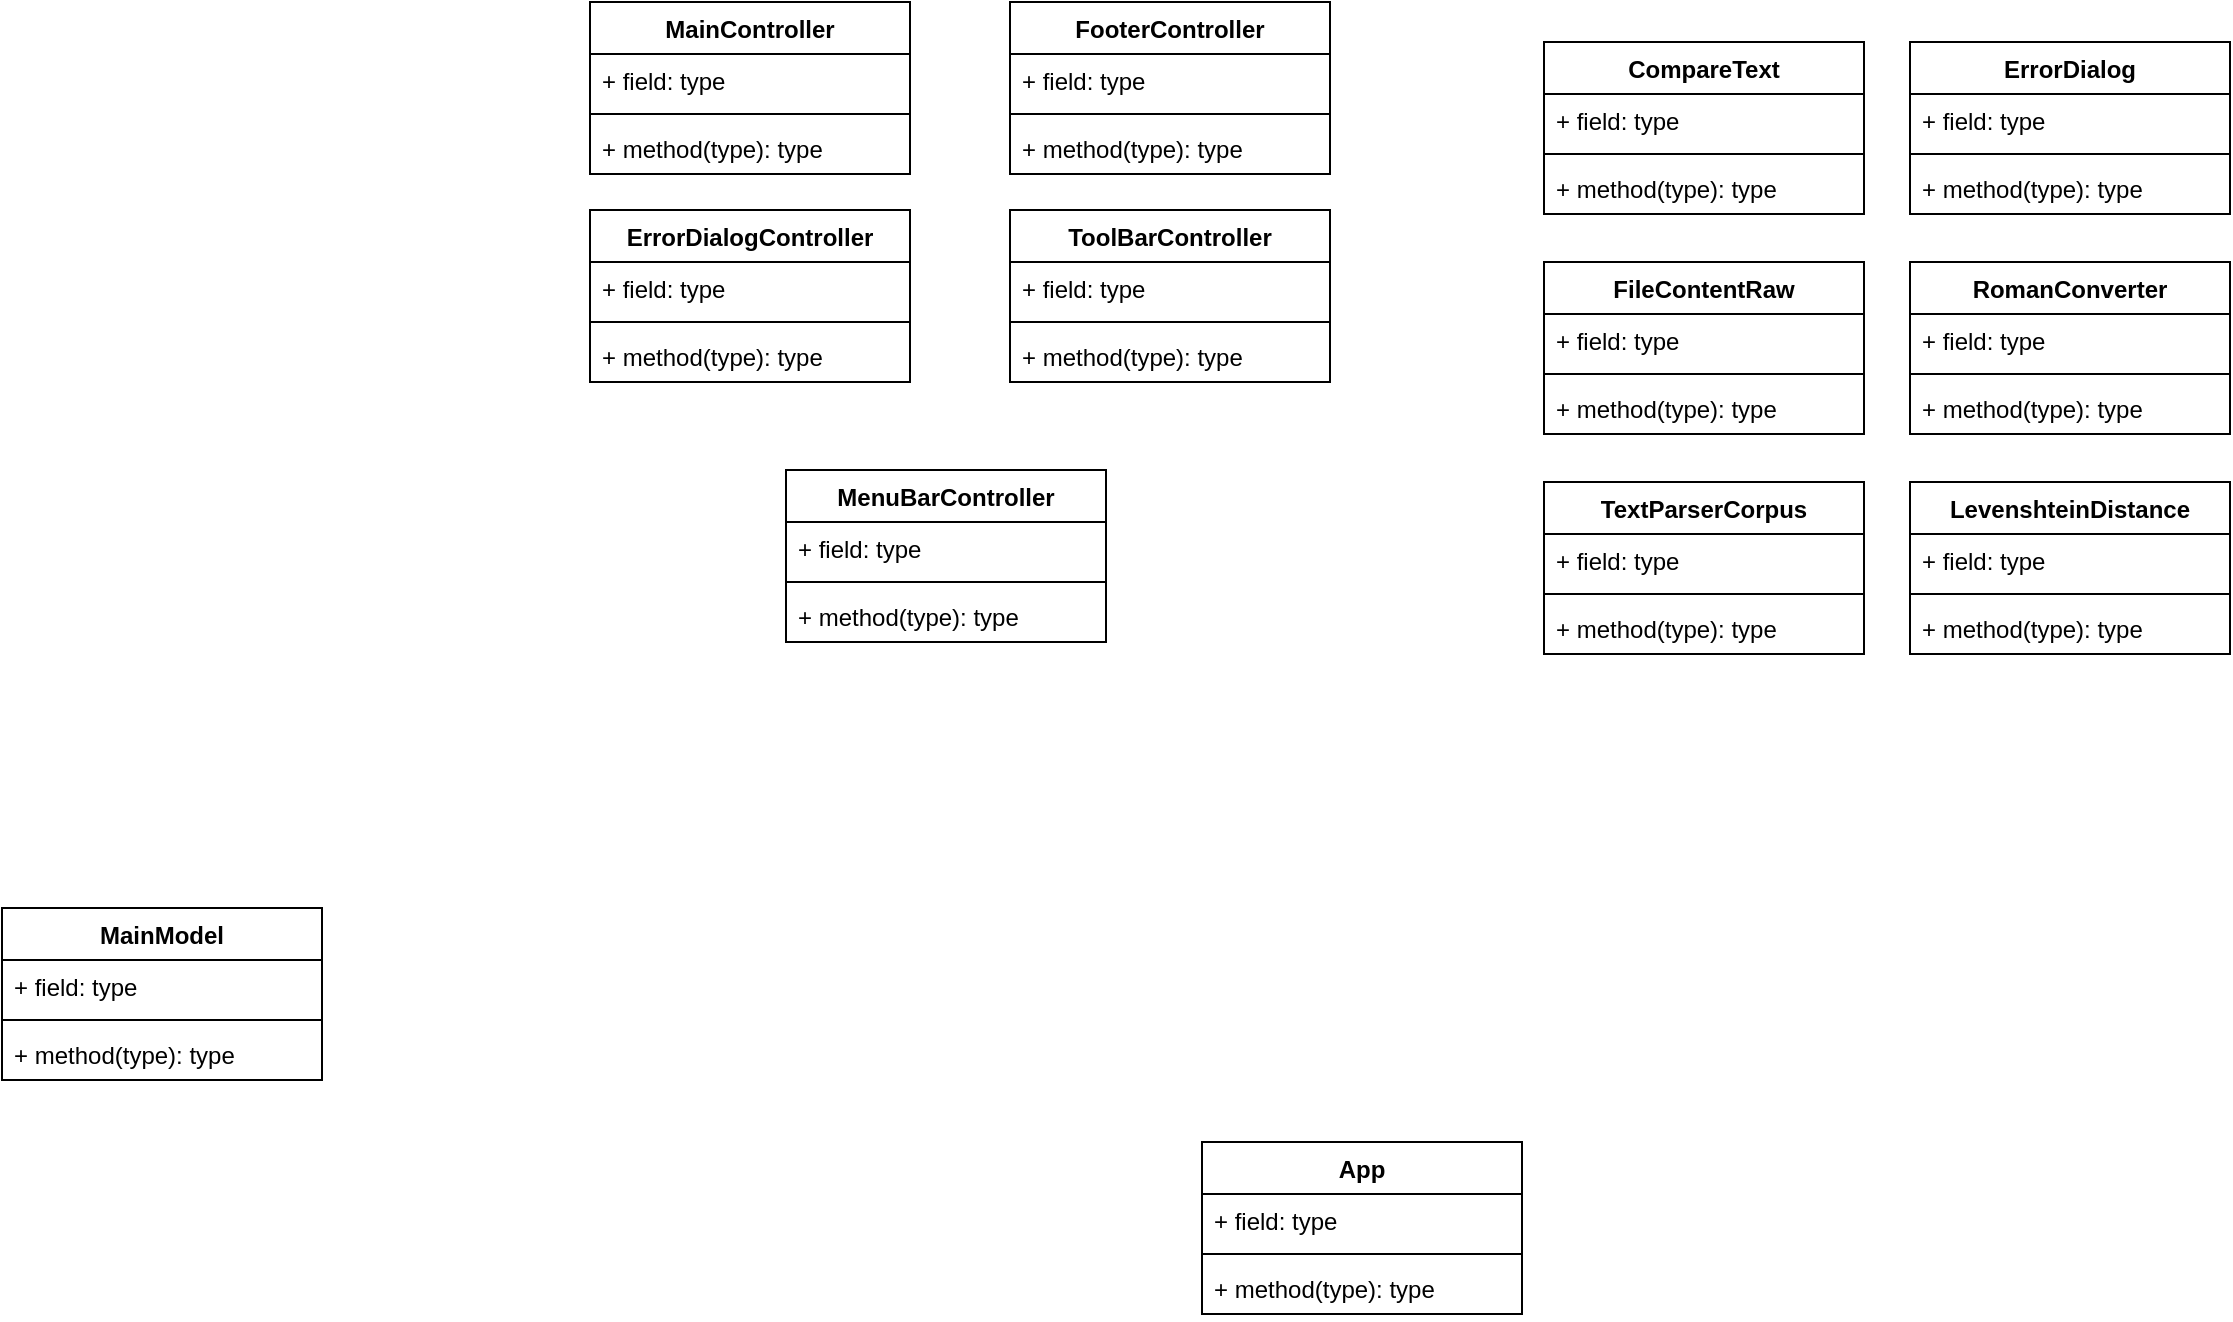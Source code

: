 <mxfile version="27.1.4">
  <diagram name="Page-1" id="NtCp1iWy8B9rU_QwBS_8">
    <mxGraphModel dx="2630" dy="629" grid="0" gridSize="10" guides="1" tooltips="1" connect="1" arrows="1" fold="1" page="1" pageScale="1" pageWidth="1654" pageHeight="2336" math="0" shadow="0">
      <root>
        <mxCell id="0" />
        <mxCell id="1" parent="0" />
        <mxCell id="Fbf1xGrs0dvDQtTSqf6u-2" value="MainController&lt;div&gt;&lt;br&gt;&lt;/div&gt;" style="swimlane;fontStyle=1;align=center;verticalAlign=top;childLayout=stackLayout;horizontal=1;startSize=26;horizontalStack=0;resizeParent=1;resizeParentMax=0;resizeLast=0;collapsible=1;marginBottom=0;whiteSpace=wrap;html=1;" vertex="1" parent="1">
          <mxGeometry x="270" y="20" width="160" height="86" as="geometry" />
        </mxCell>
        <mxCell id="Fbf1xGrs0dvDQtTSqf6u-3" value="+ field: type" style="text;strokeColor=none;fillColor=none;align=left;verticalAlign=top;spacingLeft=4;spacingRight=4;overflow=hidden;rotatable=0;points=[[0,0.5],[1,0.5]];portConstraint=eastwest;whiteSpace=wrap;html=1;" vertex="1" parent="Fbf1xGrs0dvDQtTSqf6u-2">
          <mxGeometry y="26" width="160" height="26" as="geometry" />
        </mxCell>
        <mxCell id="Fbf1xGrs0dvDQtTSqf6u-4" value="" style="line;strokeWidth=1;fillColor=none;align=left;verticalAlign=middle;spacingTop=-1;spacingLeft=3;spacingRight=3;rotatable=0;labelPosition=right;points=[];portConstraint=eastwest;strokeColor=inherit;" vertex="1" parent="Fbf1xGrs0dvDQtTSqf6u-2">
          <mxGeometry y="52" width="160" height="8" as="geometry" />
        </mxCell>
        <mxCell id="Fbf1xGrs0dvDQtTSqf6u-5" value="+ method(type): type" style="text;strokeColor=none;fillColor=none;align=left;verticalAlign=top;spacingLeft=4;spacingRight=4;overflow=hidden;rotatable=0;points=[[0,0.5],[1,0.5]];portConstraint=eastwest;whiteSpace=wrap;html=1;" vertex="1" parent="Fbf1xGrs0dvDQtTSqf6u-2">
          <mxGeometry y="60" width="160" height="26" as="geometry" />
        </mxCell>
        <mxCell id="Fbf1xGrs0dvDQtTSqf6u-7" value="&lt;div&gt;FooterController&lt;/div&gt;&lt;div&gt;&lt;br&gt;&lt;/div&gt;" style="swimlane;fontStyle=1;align=center;verticalAlign=top;childLayout=stackLayout;horizontal=1;startSize=26;horizontalStack=0;resizeParent=1;resizeParentMax=0;resizeLast=0;collapsible=1;marginBottom=0;whiteSpace=wrap;html=1;" vertex="1" parent="1">
          <mxGeometry x="480" y="20" width="160" height="86" as="geometry" />
        </mxCell>
        <mxCell id="Fbf1xGrs0dvDQtTSqf6u-8" value="+ field: type" style="text;strokeColor=none;fillColor=none;align=left;verticalAlign=top;spacingLeft=4;spacingRight=4;overflow=hidden;rotatable=0;points=[[0,0.5],[1,0.5]];portConstraint=eastwest;whiteSpace=wrap;html=1;" vertex="1" parent="Fbf1xGrs0dvDQtTSqf6u-7">
          <mxGeometry y="26" width="160" height="26" as="geometry" />
        </mxCell>
        <mxCell id="Fbf1xGrs0dvDQtTSqf6u-9" value="" style="line;strokeWidth=1;fillColor=none;align=left;verticalAlign=middle;spacingTop=-1;spacingLeft=3;spacingRight=3;rotatable=0;labelPosition=right;points=[];portConstraint=eastwest;strokeColor=inherit;" vertex="1" parent="Fbf1xGrs0dvDQtTSqf6u-7">
          <mxGeometry y="52" width="160" height="8" as="geometry" />
        </mxCell>
        <mxCell id="Fbf1xGrs0dvDQtTSqf6u-10" value="+ method(type): type" style="text;strokeColor=none;fillColor=none;align=left;verticalAlign=top;spacingLeft=4;spacingRight=4;overflow=hidden;rotatable=0;points=[[0,0.5],[1,0.5]];portConstraint=eastwest;whiteSpace=wrap;html=1;" vertex="1" parent="Fbf1xGrs0dvDQtTSqf6u-7">
          <mxGeometry y="60" width="160" height="26" as="geometry" />
        </mxCell>
        <mxCell id="Fbf1xGrs0dvDQtTSqf6u-11" value="MenuBarController&lt;div&gt;&lt;br&gt;&lt;/div&gt;" style="swimlane;fontStyle=1;align=center;verticalAlign=top;childLayout=stackLayout;horizontal=1;startSize=26;horizontalStack=0;resizeParent=1;resizeParentMax=0;resizeLast=0;collapsible=1;marginBottom=0;whiteSpace=wrap;html=1;" vertex="1" parent="1">
          <mxGeometry x="368" y="254" width="160" height="86" as="geometry" />
        </mxCell>
        <mxCell id="Fbf1xGrs0dvDQtTSqf6u-12" value="+ field: type" style="text;strokeColor=none;fillColor=none;align=left;verticalAlign=top;spacingLeft=4;spacingRight=4;overflow=hidden;rotatable=0;points=[[0,0.5],[1,0.5]];portConstraint=eastwest;whiteSpace=wrap;html=1;" vertex="1" parent="Fbf1xGrs0dvDQtTSqf6u-11">
          <mxGeometry y="26" width="160" height="26" as="geometry" />
        </mxCell>
        <mxCell id="Fbf1xGrs0dvDQtTSqf6u-13" value="" style="line;strokeWidth=1;fillColor=none;align=left;verticalAlign=middle;spacingTop=-1;spacingLeft=3;spacingRight=3;rotatable=0;labelPosition=right;points=[];portConstraint=eastwest;strokeColor=inherit;" vertex="1" parent="Fbf1xGrs0dvDQtTSqf6u-11">
          <mxGeometry y="52" width="160" height="8" as="geometry" />
        </mxCell>
        <mxCell id="Fbf1xGrs0dvDQtTSqf6u-14" value="+ method(type): type" style="text;strokeColor=none;fillColor=none;align=left;verticalAlign=top;spacingLeft=4;spacingRight=4;overflow=hidden;rotatable=0;points=[[0,0.5],[1,0.5]];portConstraint=eastwest;whiteSpace=wrap;html=1;" vertex="1" parent="Fbf1xGrs0dvDQtTSqf6u-11">
          <mxGeometry y="60" width="160" height="26" as="geometry" />
        </mxCell>
        <mxCell id="Fbf1xGrs0dvDQtTSqf6u-15" value="&lt;div&gt;ErrorDialogController&lt;/div&gt;&lt;div&gt;&lt;br&gt;&lt;/div&gt;" style="swimlane;fontStyle=1;align=center;verticalAlign=top;childLayout=stackLayout;horizontal=1;startSize=26;horizontalStack=0;resizeParent=1;resizeParentMax=0;resizeLast=0;collapsible=1;marginBottom=0;whiteSpace=wrap;html=1;" vertex="1" parent="1">
          <mxGeometry x="270" y="124" width="160" height="86" as="geometry" />
        </mxCell>
        <mxCell id="Fbf1xGrs0dvDQtTSqf6u-16" value="+ field: type" style="text;strokeColor=none;fillColor=none;align=left;verticalAlign=top;spacingLeft=4;spacingRight=4;overflow=hidden;rotatable=0;points=[[0,0.5],[1,0.5]];portConstraint=eastwest;whiteSpace=wrap;html=1;" vertex="1" parent="Fbf1xGrs0dvDQtTSqf6u-15">
          <mxGeometry y="26" width="160" height="26" as="geometry" />
        </mxCell>
        <mxCell id="Fbf1xGrs0dvDQtTSqf6u-17" value="" style="line;strokeWidth=1;fillColor=none;align=left;verticalAlign=middle;spacingTop=-1;spacingLeft=3;spacingRight=3;rotatable=0;labelPosition=right;points=[];portConstraint=eastwest;strokeColor=inherit;" vertex="1" parent="Fbf1xGrs0dvDQtTSqf6u-15">
          <mxGeometry y="52" width="160" height="8" as="geometry" />
        </mxCell>
        <mxCell id="Fbf1xGrs0dvDQtTSqf6u-18" value="+ method(type): type" style="text;strokeColor=none;fillColor=none;align=left;verticalAlign=top;spacingLeft=4;spacingRight=4;overflow=hidden;rotatable=0;points=[[0,0.5],[1,0.5]];portConstraint=eastwest;whiteSpace=wrap;html=1;" vertex="1" parent="Fbf1xGrs0dvDQtTSqf6u-15">
          <mxGeometry y="60" width="160" height="26" as="geometry" />
        </mxCell>
        <mxCell id="Fbf1xGrs0dvDQtTSqf6u-19" value="&lt;div&gt;ToolBarController&lt;/div&gt;&lt;div&gt;&lt;br&gt;&lt;/div&gt;" style="swimlane;fontStyle=1;align=center;verticalAlign=top;childLayout=stackLayout;horizontal=1;startSize=26;horizontalStack=0;resizeParent=1;resizeParentMax=0;resizeLast=0;collapsible=1;marginBottom=0;whiteSpace=wrap;html=1;" vertex="1" parent="1">
          <mxGeometry x="480" y="124" width="160" height="86" as="geometry" />
        </mxCell>
        <mxCell id="Fbf1xGrs0dvDQtTSqf6u-20" value="+ field: type" style="text;strokeColor=none;fillColor=none;align=left;verticalAlign=top;spacingLeft=4;spacingRight=4;overflow=hidden;rotatable=0;points=[[0,0.5],[1,0.5]];portConstraint=eastwest;whiteSpace=wrap;html=1;" vertex="1" parent="Fbf1xGrs0dvDQtTSqf6u-19">
          <mxGeometry y="26" width="160" height="26" as="geometry" />
        </mxCell>
        <mxCell id="Fbf1xGrs0dvDQtTSqf6u-21" value="" style="line;strokeWidth=1;fillColor=none;align=left;verticalAlign=middle;spacingTop=-1;spacingLeft=3;spacingRight=3;rotatable=0;labelPosition=right;points=[];portConstraint=eastwest;strokeColor=inherit;" vertex="1" parent="Fbf1xGrs0dvDQtTSqf6u-19">
          <mxGeometry y="52" width="160" height="8" as="geometry" />
        </mxCell>
        <mxCell id="Fbf1xGrs0dvDQtTSqf6u-22" value="+ method(type): type" style="text;strokeColor=none;fillColor=none;align=left;verticalAlign=top;spacingLeft=4;spacingRight=4;overflow=hidden;rotatable=0;points=[[0,0.5],[1,0.5]];portConstraint=eastwest;whiteSpace=wrap;html=1;" vertex="1" parent="Fbf1xGrs0dvDQtTSqf6u-19">
          <mxGeometry y="60" width="160" height="26" as="geometry" />
        </mxCell>
        <mxCell id="Fbf1xGrs0dvDQtTSqf6u-23" value="&lt;div&gt;MainModel&lt;/div&gt;" style="swimlane;fontStyle=1;align=center;verticalAlign=top;childLayout=stackLayout;horizontal=1;startSize=26;horizontalStack=0;resizeParent=1;resizeParentMax=0;resizeLast=0;collapsible=1;marginBottom=0;whiteSpace=wrap;html=1;" vertex="1" parent="1">
          <mxGeometry x="-24" y="473" width="160" height="86" as="geometry" />
        </mxCell>
        <mxCell id="Fbf1xGrs0dvDQtTSqf6u-24" value="+ field: type" style="text;strokeColor=none;fillColor=none;align=left;verticalAlign=top;spacingLeft=4;spacingRight=4;overflow=hidden;rotatable=0;points=[[0,0.5],[1,0.5]];portConstraint=eastwest;whiteSpace=wrap;html=1;" vertex="1" parent="Fbf1xGrs0dvDQtTSqf6u-23">
          <mxGeometry y="26" width="160" height="26" as="geometry" />
        </mxCell>
        <mxCell id="Fbf1xGrs0dvDQtTSqf6u-25" value="" style="line;strokeWidth=1;fillColor=none;align=left;verticalAlign=middle;spacingTop=-1;spacingLeft=3;spacingRight=3;rotatable=0;labelPosition=right;points=[];portConstraint=eastwest;strokeColor=inherit;" vertex="1" parent="Fbf1xGrs0dvDQtTSqf6u-23">
          <mxGeometry y="52" width="160" height="8" as="geometry" />
        </mxCell>
        <mxCell id="Fbf1xGrs0dvDQtTSqf6u-26" value="+ method(type): type" style="text;strokeColor=none;fillColor=none;align=left;verticalAlign=top;spacingLeft=4;spacingRight=4;overflow=hidden;rotatable=0;points=[[0,0.5],[1,0.5]];portConstraint=eastwest;whiteSpace=wrap;html=1;" vertex="1" parent="Fbf1xGrs0dvDQtTSqf6u-23">
          <mxGeometry y="60" width="160" height="26" as="geometry" />
        </mxCell>
        <mxCell id="Fbf1xGrs0dvDQtTSqf6u-27" value="&lt;div&gt;App&lt;/div&gt;&lt;div&gt;&lt;br&gt;&lt;/div&gt;" style="swimlane;fontStyle=1;align=center;verticalAlign=top;childLayout=stackLayout;horizontal=1;startSize=26;horizontalStack=0;resizeParent=1;resizeParentMax=0;resizeLast=0;collapsible=1;marginBottom=0;whiteSpace=wrap;html=1;" vertex="1" parent="1">
          <mxGeometry x="576" y="590" width="160" height="86" as="geometry" />
        </mxCell>
        <mxCell id="Fbf1xGrs0dvDQtTSqf6u-28" value="+ field: type" style="text;strokeColor=none;fillColor=none;align=left;verticalAlign=top;spacingLeft=4;spacingRight=4;overflow=hidden;rotatable=0;points=[[0,0.5],[1,0.5]];portConstraint=eastwest;whiteSpace=wrap;html=1;" vertex="1" parent="Fbf1xGrs0dvDQtTSqf6u-27">
          <mxGeometry y="26" width="160" height="26" as="geometry" />
        </mxCell>
        <mxCell id="Fbf1xGrs0dvDQtTSqf6u-29" value="" style="line;strokeWidth=1;fillColor=none;align=left;verticalAlign=middle;spacingTop=-1;spacingLeft=3;spacingRight=3;rotatable=0;labelPosition=right;points=[];portConstraint=eastwest;strokeColor=inherit;" vertex="1" parent="Fbf1xGrs0dvDQtTSqf6u-27">
          <mxGeometry y="52" width="160" height="8" as="geometry" />
        </mxCell>
        <mxCell id="Fbf1xGrs0dvDQtTSqf6u-30" value="+ method(type): type" style="text;strokeColor=none;fillColor=none;align=left;verticalAlign=top;spacingLeft=4;spacingRight=4;overflow=hidden;rotatable=0;points=[[0,0.5],[1,0.5]];portConstraint=eastwest;whiteSpace=wrap;html=1;" vertex="1" parent="Fbf1xGrs0dvDQtTSqf6u-27">
          <mxGeometry y="60" width="160" height="26" as="geometry" />
        </mxCell>
        <mxCell id="Fbf1xGrs0dvDQtTSqf6u-31" value="&lt;div&gt;ErrorDialog&lt;/div&gt;&lt;div&gt;&lt;br&gt;&lt;/div&gt;" style="swimlane;fontStyle=1;align=center;verticalAlign=top;childLayout=stackLayout;horizontal=1;startSize=26;horizontalStack=0;resizeParent=1;resizeParentMax=0;resizeLast=0;collapsible=1;marginBottom=0;whiteSpace=wrap;html=1;" vertex="1" parent="1">
          <mxGeometry x="930" y="40" width="160" height="86" as="geometry" />
        </mxCell>
        <mxCell id="Fbf1xGrs0dvDQtTSqf6u-32" value="+ field: type" style="text;strokeColor=none;fillColor=none;align=left;verticalAlign=top;spacingLeft=4;spacingRight=4;overflow=hidden;rotatable=0;points=[[0,0.5],[1,0.5]];portConstraint=eastwest;whiteSpace=wrap;html=1;" vertex="1" parent="Fbf1xGrs0dvDQtTSqf6u-31">
          <mxGeometry y="26" width="160" height="26" as="geometry" />
        </mxCell>
        <mxCell id="Fbf1xGrs0dvDQtTSqf6u-33" value="" style="line;strokeWidth=1;fillColor=none;align=left;verticalAlign=middle;spacingTop=-1;spacingLeft=3;spacingRight=3;rotatable=0;labelPosition=right;points=[];portConstraint=eastwest;strokeColor=inherit;" vertex="1" parent="Fbf1xGrs0dvDQtTSqf6u-31">
          <mxGeometry y="52" width="160" height="8" as="geometry" />
        </mxCell>
        <mxCell id="Fbf1xGrs0dvDQtTSqf6u-34" value="+ method(type): type" style="text;strokeColor=none;fillColor=none;align=left;verticalAlign=top;spacingLeft=4;spacingRight=4;overflow=hidden;rotatable=0;points=[[0,0.5],[1,0.5]];portConstraint=eastwest;whiteSpace=wrap;html=1;" vertex="1" parent="Fbf1xGrs0dvDQtTSqf6u-31">
          <mxGeometry y="60" width="160" height="26" as="geometry" />
        </mxCell>
        <mxCell id="Fbf1xGrs0dvDQtTSqf6u-35" value="&lt;div&gt;CompareText&lt;/div&gt;&lt;div&gt;&lt;br&gt;&lt;/div&gt;" style="swimlane;fontStyle=1;align=center;verticalAlign=top;childLayout=stackLayout;horizontal=1;startSize=26;horizontalStack=0;resizeParent=1;resizeParentMax=0;resizeLast=0;collapsible=1;marginBottom=0;whiteSpace=wrap;html=1;" vertex="1" parent="1">
          <mxGeometry x="747" y="40" width="160" height="86" as="geometry" />
        </mxCell>
        <mxCell id="Fbf1xGrs0dvDQtTSqf6u-36" value="+ field: type" style="text;strokeColor=none;fillColor=none;align=left;verticalAlign=top;spacingLeft=4;spacingRight=4;overflow=hidden;rotatable=0;points=[[0,0.5],[1,0.5]];portConstraint=eastwest;whiteSpace=wrap;html=1;" vertex="1" parent="Fbf1xGrs0dvDQtTSqf6u-35">
          <mxGeometry y="26" width="160" height="26" as="geometry" />
        </mxCell>
        <mxCell id="Fbf1xGrs0dvDQtTSqf6u-37" value="" style="line;strokeWidth=1;fillColor=none;align=left;verticalAlign=middle;spacingTop=-1;spacingLeft=3;spacingRight=3;rotatable=0;labelPosition=right;points=[];portConstraint=eastwest;strokeColor=inherit;" vertex="1" parent="Fbf1xGrs0dvDQtTSqf6u-35">
          <mxGeometry y="52" width="160" height="8" as="geometry" />
        </mxCell>
        <mxCell id="Fbf1xGrs0dvDQtTSqf6u-38" value="+ method(type): type" style="text;strokeColor=none;fillColor=none;align=left;verticalAlign=top;spacingLeft=4;spacingRight=4;overflow=hidden;rotatable=0;points=[[0,0.5],[1,0.5]];portConstraint=eastwest;whiteSpace=wrap;html=1;" vertex="1" parent="Fbf1xGrs0dvDQtTSqf6u-35">
          <mxGeometry y="60" width="160" height="26" as="geometry" />
        </mxCell>
        <mxCell id="Fbf1xGrs0dvDQtTSqf6u-39" value="&lt;div&gt;FileContentRaw&lt;/div&gt;" style="swimlane;fontStyle=1;align=center;verticalAlign=top;childLayout=stackLayout;horizontal=1;startSize=26;horizontalStack=0;resizeParent=1;resizeParentMax=0;resizeLast=0;collapsible=1;marginBottom=0;whiteSpace=wrap;html=1;" vertex="1" parent="1">
          <mxGeometry x="747" y="150" width="160" height="86" as="geometry" />
        </mxCell>
        <mxCell id="Fbf1xGrs0dvDQtTSqf6u-40" value="+ field: type" style="text;strokeColor=none;fillColor=none;align=left;verticalAlign=top;spacingLeft=4;spacingRight=4;overflow=hidden;rotatable=0;points=[[0,0.5],[1,0.5]];portConstraint=eastwest;whiteSpace=wrap;html=1;" vertex="1" parent="Fbf1xGrs0dvDQtTSqf6u-39">
          <mxGeometry y="26" width="160" height="26" as="geometry" />
        </mxCell>
        <mxCell id="Fbf1xGrs0dvDQtTSqf6u-41" value="" style="line;strokeWidth=1;fillColor=none;align=left;verticalAlign=middle;spacingTop=-1;spacingLeft=3;spacingRight=3;rotatable=0;labelPosition=right;points=[];portConstraint=eastwest;strokeColor=inherit;" vertex="1" parent="Fbf1xGrs0dvDQtTSqf6u-39">
          <mxGeometry y="52" width="160" height="8" as="geometry" />
        </mxCell>
        <mxCell id="Fbf1xGrs0dvDQtTSqf6u-42" value="+ method(type): type" style="text;strokeColor=none;fillColor=none;align=left;verticalAlign=top;spacingLeft=4;spacingRight=4;overflow=hidden;rotatable=0;points=[[0,0.5],[1,0.5]];portConstraint=eastwest;whiteSpace=wrap;html=1;" vertex="1" parent="Fbf1xGrs0dvDQtTSqf6u-39">
          <mxGeometry y="60" width="160" height="26" as="geometry" />
        </mxCell>
        <mxCell id="Fbf1xGrs0dvDQtTSqf6u-43" value="&lt;div&gt;RomanConverter&lt;/div&gt;&lt;div&gt;&lt;br&gt;&lt;/div&gt;" style="swimlane;fontStyle=1;align=center;verticalAlign=top;childLayout=stackLayout;horizontal=1;startSize=26;horizontalStack=0;resizeParent=1;resizeParentMax=0;resizeLast=0;collapsible=1;marginBottom=0;whiteSpace=wrap;html=1;" vertex="1" parent="1">
          <mxGeometry x="930" y="150" width="160" height="86" as="geometry" />
        </mxCell>
        <mxCell id="Fbf1xGrs0dvDQtTSqf6u-44" value="+ field: type" style="text;strokeColor=none;fillColor=none;align=left;verticalAlign=top;spacingLeft=4;spacingRight=4;overflow=hidden;rotatable=0;points=[[0,0.5],[1,0.5]];portConstraint=eastwest;whiteSpace=wrap;html=1;" vertex="1" parent="Fbf1xGrs0dvDQtTSqf6u-43">
          <mxGeometry y="26" width="160" height="26" as="geometry" />
        </mxCell>
        <mxCell id="Fbf1xGrs0dvDQtTSqf6u-45" value="" style="line;strokeWidth=1;fillColor=none;align=left;verticalAlign=middle;spacingTop=-1;spacingLeft=3;spacingRight=3;rotatable=0;labelPosition=right;points=[];portConstraint=eastwest;strokeColor=inherit;" vertex="1" parent="Fbf1xGrs0dvDQtTSqf6u-43">
          <mxGeometry y="52" width="160" height="8" as="geometry" />
        </mxCell>
        <mxCell id="Fbf1xGrs0dvDQtTSqf6u-46" value="+ method(type): type" style="text;strokeColor=none;fillColor=none;align=left;verticalAlign=top;spacingLeft=4;spacingRight=4;overflow=hidden;rotatable=0;points=[[0,0.5],[1,0.5]];portConstraint=eastwest;whiteSpace=wrap;html=1;" vertex="1" parent="Fbf1xGrs0dvDQtTSqf6u-43">
          <mxGeometry y="60" width="160" height="26" as="geometry" />
        </mxCell>
        <mxCell id="Fbf1xGrs0dvDQtTSqf6u-47" value="&lt;div&gt;TextParserCorpus&lt;/div&gt;&lt;div&gt;&lt;br&gt;&lt;/div&gt;" style="swimlane;fontStyle=1;align=center;verticalAlign=top;childLayout=stackLayout;horizontal=1;startSize=26;horizontalStack=0;resizeParent=1;resizeParentMax=0;resizeLast=0;collapsible=1;marginBottom=0;whiteSpace=wrap;html=1;" vertex="1" parent="1">
          <mxGeometry x="747" y="260" width="160" height="86" as="geometry" />
        </mxCell>
        <mxCell id="Fbf1xGrs0dvDQtTSqf6u-48" value="+ field: type" style="text;strokeColor=none;fillColor=none;align=left;verticalAlign=top;spacingLeft=4;spacingRight=4;overflow=hidden;rotatable=0;points=[[0,0.5],[1,0.5]];portConstraint=eastwest;whiteSpace=wrap;html=1;" vertex="1" parent="Fbf1xGrs0dvDQtTSqf6u-47">
          <mxGeometry y="26" width="160" height="26" as="geometry" />
        </mxCell>
        <mxCell id="Fbf1xGrs0dvDQtTSqf6u-49" value="" style="line;strokeWidth=1;fillColor=none;align=left;verticalAlign=middle;spacingTop=-1;spacingLeft=3;spacingRight=3;rotatable=0;labelPosition=right;points=[];portConstraint=eastwest;strokeColor=inherit;" vertex="1" parent="Fbf1xGrs0dvDQtTSqf6u-47">
          <mxGeometry y="52" width="160" height="8" as="geometry" />
        </mxCell>
        <mxCell id="Fbf1xGrs0dvDQtTSqf6u-50" value="+ method(type): type" style="text;strokeColor=none;fillColor=none;align=left;verticalAlign=top;spacingLeft=4;spacingRight=4;overflow=hidden;rotatable=0;points=[[0,0.5],[1,0.5]];portConstraint=eastwest;whiteSpace=wrap;html=1;" vertex="1" parent="Fbf1xGrs0dvDQtTSqf6u-47">
          <mxGeometry y="60" width="160" height="26" as="geometry" />
        </mxCell>
        <mxCell id="Fbf1xGrs0dvDQtTSqf6u-51" value="&lt;div&gt;LevenshteinDistance&lt;/div&gt;" style="swimlane;fontStyle=1;align=center;verticalAlign=top;childLayout=stackLayout;horizontal=1;startSize=26;horizontalStack=0;resizeParent=1;resizeParentMax=0;resizeLast=0;collapsible=1;marginBottom=0;whiteSpace=wrap;html=1;" vertex="1" parent="1">
          <mxGeometry x="930" y="260" width="160" height="86" as="geometry" />
        </mxCell>
        <mxCell id="Fbf1xGrs0dvDQtTSqf6u-52" value="+ field: type" style="text;strokeColor=none;fillColor=none;align=left;verticalAlign=top;spacingLeft=4;spacingRight=4;overflow=hidden;rotatable=0;points=[[0,0.5],[1,0.5]];portConstraint=eastwest;whiteSpace=wrap;html=1;" vertex="1" parent="Fbf1xGrs0dvDQtTSqf6u-51">
          <mxGeometry y="26" width="160" height="26" as="geometry" />
        </mxCell>
        <mxCell id="Fbf1xGrs0dvDQtTSqf6u-53" value="" style="line;strokeWidth=1;fillColor=none;align=left;verticalAlign=middle;spacingTop=-1;spacingLeft=3;spacingRight=3;rotatable=0;labelPosition=right;points=[];portConstraint=eastwest;strokeColor=inherit;" vertex="1" parent="Fbf1xGrs0dvDQtTSqf6u-51">
          <mxGeometry y="52" width="160" height="8" as="geometry" />
        </mxCell>
        <mxCell id="Fbf1xGrs0dvDQtTSqf6u-54" value="+ method(type): type" style="text;strokeColor=none;fillColor=none;align=left;verticalAlign=top;spacingLeft=4;spacingRight=4;overflow=hidden;rotatable=0;points=[[0,0.5],[1,0.5]];portConstraint=eastwest;whiteSpace=wrap;html=1;" vertex="1" parent="Fbf1xGrs0dvDQtTSqf6u-51">
          <mxGeometry y="60" width="160" height="26" as="geometry" />
        </mxCell>
      </root>
    </mxGraphModel>
  </diagram>
</mxfile>
